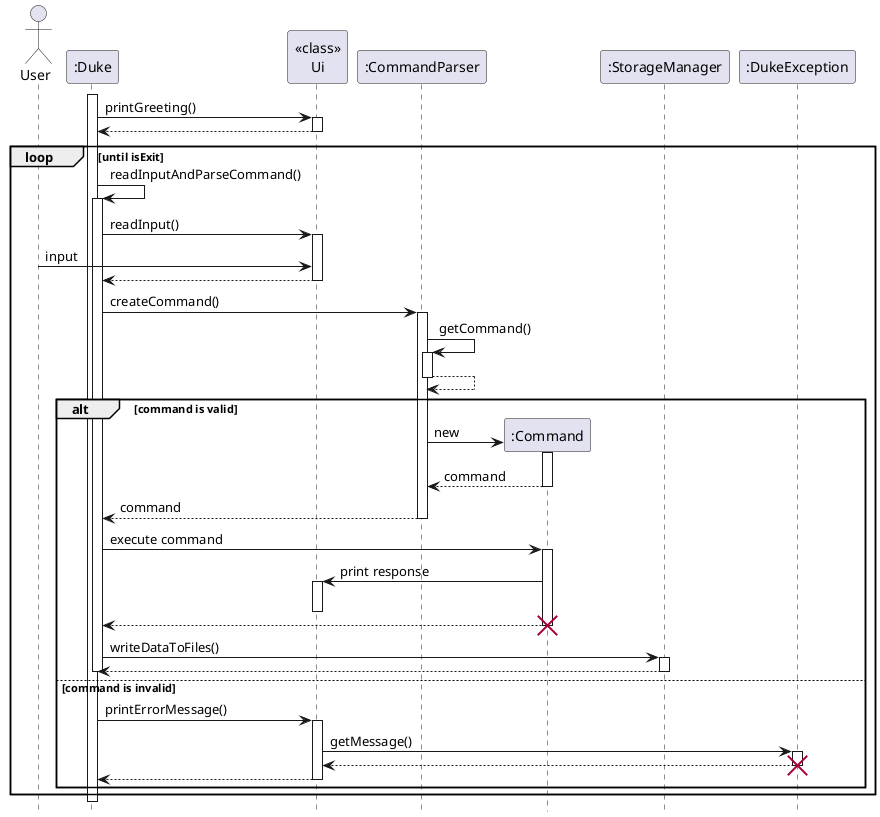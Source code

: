 @startuml
hide footbox

Actor User
activate ":Duke"
":Duke" -> "<<class>>\nUi" : printGreeting()
activate "<<class>>\nUi"
"<<class>>\nUi" --> ":Duke"
deactivate "<<class>>\nUi"

loop until isExit
    ":Duke" -> ":Duke": readInputAndParseCommand()
    activate ":Duke"
    ":Duke" -> "<<class>>\nUi": readInput()
    activate "<<class>>\nUi"
    User -> "<<class>>\nUi":input
    return
    ":Duke" -> ":CommandParser" : createCommand()
    activate ":CommandParser"
    ":CommandParser" -> ":CommandParser" : getCommand()
    activate ":CommandParser"
    ":CommandParser" --> ":CommandParser"
    deactivate ":CommandParser"

    alt command is valid
        ":CommandParser" -> ":Command"**: new
        activate ":Command"
        return command
        return command
        ":Duke" -> ":Command" : execute command
        activate ":Command"
        ":Command" -> "<<class>>\nUi": print response
        activate "<<class>>\nUi"
        deactivate "<<class>>\nUi"
        ":Command" --> ":Duke"
        deactivate ":Command"
        destroy ":Command"
        ":Duke" -> ":StorageManager" : writeDataToFiles()
        activate ":StorageManager"
        return
        deactivate ":Duke"

    else command is invalid
        ":Duke" -> "<<class>>\nUi" : printErrorMessage()
        activate "<<class>>\nUi"
        "<<class>>\nUi" -> ":DukeException" : getMessage()
        activate ":DukeException"
        ":DukeException" --> "<<class>>\nUi"
        destroy ":DukeException"
        "<<class>>\nUi" --> ":Duke"
        deactivate "<<class>>\nUi"
    end
end
deactivate ":Duke"

@enduml
